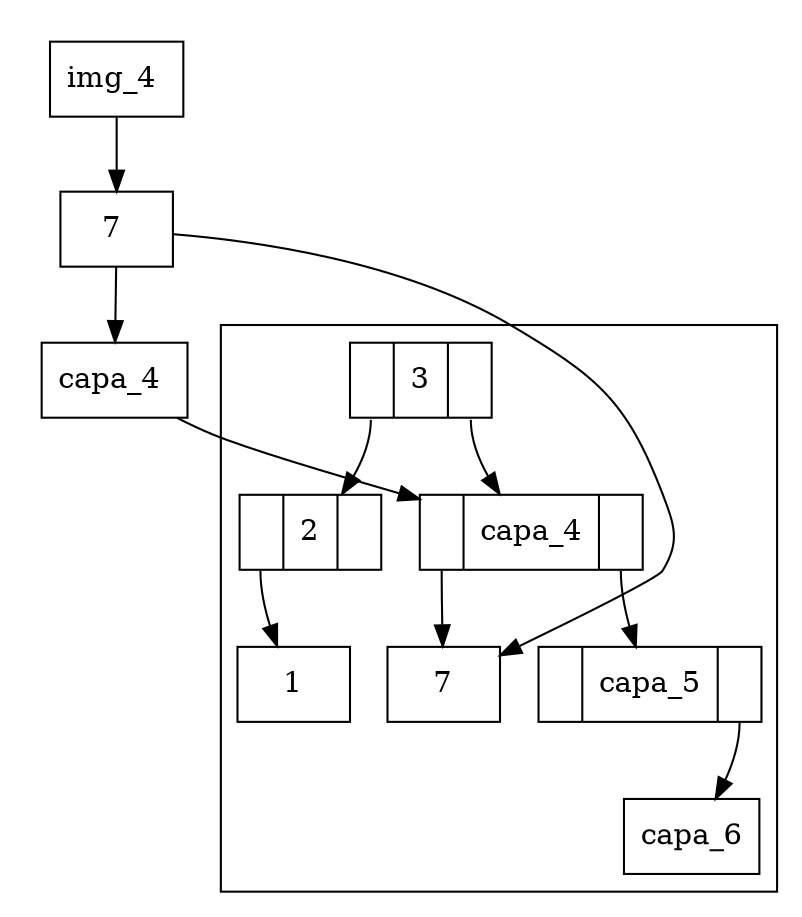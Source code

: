 digraph g{ compound=true;
subgraph cluster_img_img_4{
style=filled;
style=filled;
color=white;
node [shape=box,color=black];
img_img_4img_4[label="img_4 "];
img_img_4img_4->img_img_4_capas7;
img_img_4_capas7->img_img_4_capascapa_4;
img_img_4_capas7[label="7 "];
img_img_4_capascapa_4[label="capa_4 "];
}
subgraph cluster_arbol_capas{
rankdir=TB;
node[shape = record, style=filled, fillcolor=white];
capas3:C0->capas2;
capas2:C0->capas1;
capas1[label="1"];
capas2[ label ="<C0>|2|<C1>"];
capas3:C1->capascapa_4;
capascapa_4:C0->capas7;
capas7[label="7"];
capascapa_4:C1->capascapa_5;
capascapa_5:C1->capascapa_6;
capascapa_6[label="capa_6"];
capascapa_5[ label ="<C0>|capa_5|<C1>"];
capascapa_4[ label ="<C0>|capa_4|<C1>"];
capas3[ label ="<C0>|3|<C1>"];
}img_img_4_capas7->capas7;
img_img_4_capascapa_4->capascapa_4;
 }